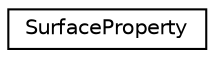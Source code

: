 digraph "Graphical Class Hierarchy"
{
  edge [fontname="Helvetica",fontsize="10",labelfontname="Helvetica",labelfontsize="10"];
  node [fontname="Helvetica",fontsize="10",shape=record];
  rankdir="LR";
  Node1 [label="SurfaceProperty",height=0.2,width=0.4,color="black", fillcolor="white", style="filled",URL="$classSurfaceProperty.html"];
}
